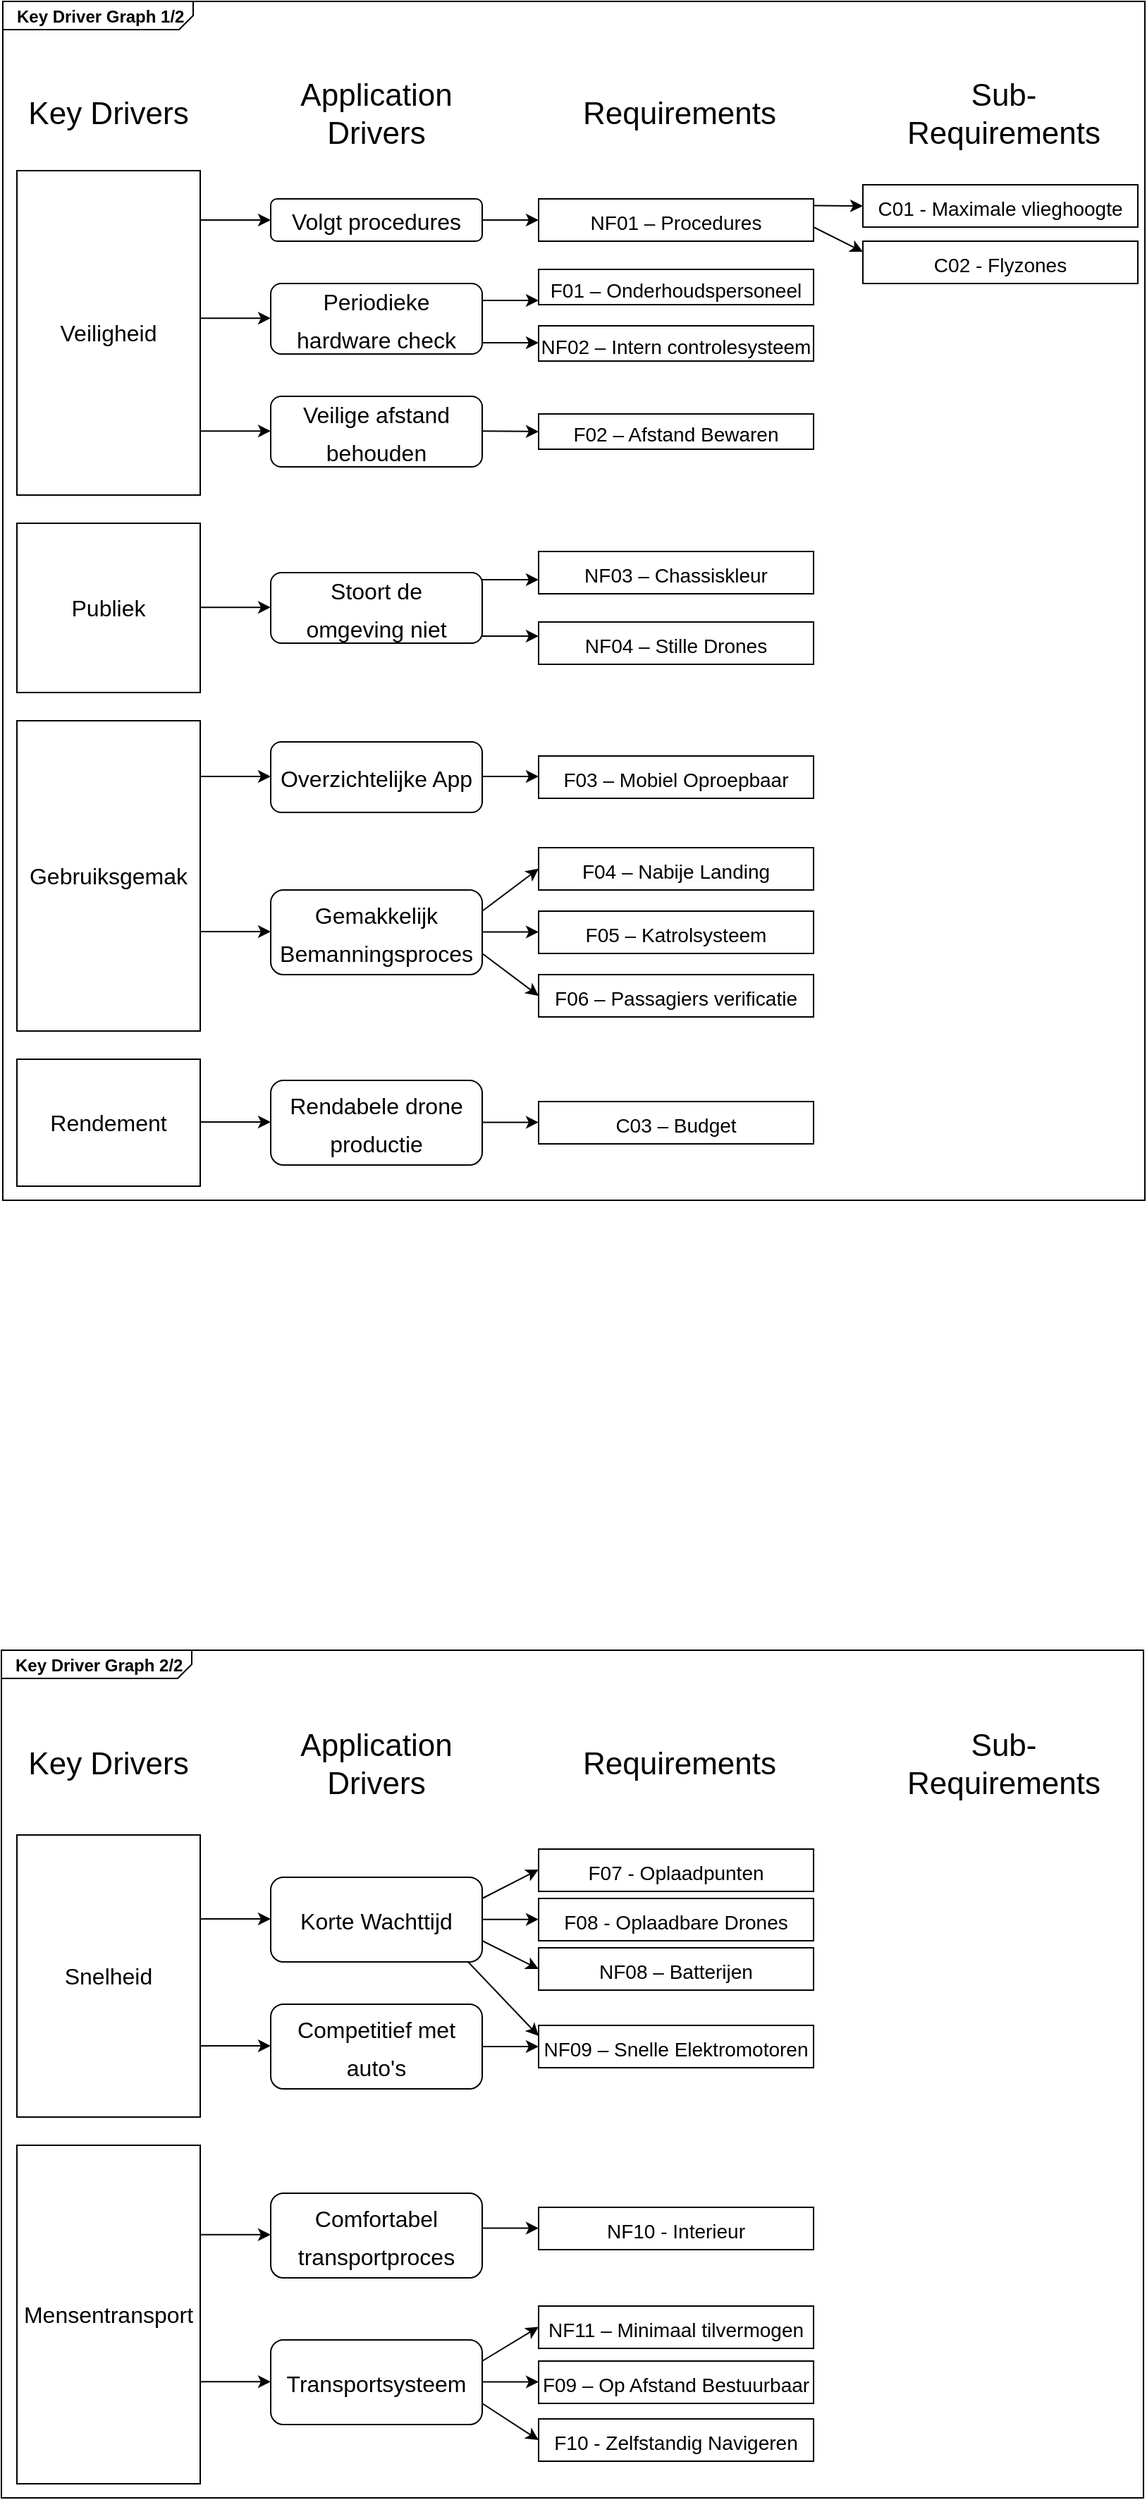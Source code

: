 <mxfile version="14.4.8" type="device"><diagram id="pJFDUfZUZtoUKSCAOG6n" name="Page-1"><mxGraphModel dx="1185" dy="588" grid="1" gridSize="10" guides="1" tooltips="1" connect="1" arrows="1" fold="1" page="1" pageScale="1" pageWidth="827" pageHeight="1169" math="0" shadow="0"><root><mxCell id="0"/><mxCell id="1" parent="0"/><mxCell id="VRCcoFqGgoED8w-FiLaM-70" value="&lt;p style=&quot;margin: 0px ; margin-top: 4px ; margin-left: 10px ; text-align: left&quot;&gt;&lt;b&gt;Key Driver Graph 2/2&lt;/b&gt;&lt;/p&gt;" style="html=1;shape=mxgraph.sysml.package;align=left;spacingLeft=5;verticalAlign=top;spacingTop=-3;labelX=135;html=1;overflow=fill;" parent="1" vertex="1"><mxGeometry x="9" y="1179" width="810" height="601" as="geometry"/></mxCell><mxCell id="VRCcoFqGgoED8w-FiLaM-1" value="&lt;p style=&quot;margin: 0px ; margin-top: 4px ; margin-left: 10px ; text-align: left&quot;&gt;&lt;b&gt;Key Driver Graph 1/2&lt;/b&gt;&lt;/p&gt;" style="html=1;shape=mxgraph.sysml.package;align=left;spacingLeft=5;verticalAlign=top;spacingTop=-3;labelX=135;html=1;overflow=fill;" parent="1" vertex="1"><mxGeometry x="10" y="10" width="810" height="850" as="geometry"/></mxCell><mxCell id="VRCcoFqGgoED8w-FiLaM-2" value="&lt;font style=&quot;font-size: 16px&quot;&gt;Veiligheid&lt;/font&gt;" style="rounded=0;whiteSpace=wrap;html=1;" parent="1" vertex="1"><mxGeometry x="20" y="130" width="130" height="230" as="geometry"/></mxCell><mxCell id="VRCcoFqGgoED8w-FiLaM-3" value="Key Drivers" style="text;html=1;strokeColor=none;fillColor=none;align=center;verticalAlign=middle;whiteSpace=wrap;rounded=0;fontSize=22;" parent="1" vertex="1"><mxGeometry x="25" y="80" width="120" height="20" as="geometry"/></mxCell><mxCell id="VRCcoFqGgoED8w-FiLaM-4" value="Application Drivers" style="text;html=1;strokeColor=none;fillColor=none;align=center;verticalAlign=middle;whiteSpace=wrap;rounded=0;fontSize=22;" parent="1" vertex="1"><mxGeometry x="215" y="80" width="120" height="20" as="geometry"/></mxCell><mxCell id="VRCcoFqGgoED8w-FiLaM-5" value="Requirements" style="text;html=1;strokeColor=none;fillColor=none;align=center;verticalAlign=middle;whiteSpace=wrap;rounded=0;fontSize=22;" parent="1" vertex="1"><mxGeometry x="430" y="80" width="120" height="20" as="geometry"/></mxCell><mxCell id="VRCcoFqGgoED8w-FiLaM-6" value="&lt;font style=&quot;font-size: 16px&quot;&gt;Volgt procedures&lt;/font&gt;" style="rounded=1;whiteSpace=wrap;html=1;fontSize=22;" parent="1" vertex="1"><mxGeometry x="200" y="150" width="150" height="30" as="geometry"/></mxCell><mxCell id="VRCcoFqGgoED8w-FiLaM-7" value="&lt;font style=&quot;font-size: 16px&quot;&gt;Periodieke &lt;br&gt;hardware check&lt;/font&gt;" style="rounded=1;whiteSpace=wrap;html=1;fontSize=22;" parent="1" vertex="1"><mxGeometry x="200" y="210" width="150" height="50" as="geometry"/></mxCell><mxCell id="VRCcoFqGgoED8w-FiLaM-9" value="&lt;span style=&quot;line-height: 107%&quot;&gt;&lt;font style=&quot;font-size: 14px&quot;&gt;NF01 – Procedures&lt;/font&gt;&lt;/span&gt;" style="rounded=0;whiteSpace=wrap;html=1;fontSize=22;" parent="1" vertex="1"><mxGeometry x="390" y="150" width="195" height="30" as="geometry"/></mxCell><mxCell id="VRCcoFqGgoED8w-FiLaM-10" value="&lt;span style=&quot;line-height: 107%&quot;&gt;&lt;font style=&quot;font-size: 14px&quot;&gt;F01 – Onderhoudspersoneel&lt;/font&gt;&lt;/span&gt;" style="rounded=0;whiteSpace=wrap;html=1;fontSize=22;" parent="1" vertex="1"><mxGeometry x="390" y="200" width="195" height="25" as="geometry"/></mxCell><mxCell id="VRCcoFqGgoED8w-FiLaM-11" value="&lt;font style=&quot;font-size: 16px&quot;&gt;Publiek&lt;/font&gt;" style="rounded=0;whiteSpace=wrap;html=1;" parent="1" vertex="1"><mxGeometry x="20" y="380" width="130" height="120" as="geometry"/></mxCell><mxCell id="VRCcoFqGgoED8w-FiLaM-12" value="&lt;font style=&quot;font-size: 16px&quot;&gt;Stoort de &lt;br&gt;omgeving niet&lt;/font&gt;" style="rounded=1;whiteSpace=wrap;html=1;fontSize=22;" parent="1" vertex="1"><mxGeometry x="200" y="415" width="150" height="50" as="geometry"/></mxCell><mxCell id="VRCcoFqGgoED8w-FiLaM-13" value="&lt;font style=&quot;font-size: 16px&quot;&gt;Veilige afstand behouden&lt;/font&gt;" style="rounded=1;whiteSpace=wrap;html=1;fontSize=22;" parent="1" vertex="1"><mxGeometry x="200" y="290" width="150" height="50" as="geometry"/></mxCell><mxCell id="VRCcoFqGgoED8w-FiLaM-14" value="&lt;span style=&quot;line-height: 107%&quot;&gt;&lt;font style=&quot;font-size: 14px&quot;&gt;F02 – Afstand Bewaren&lt;/font&gt;&lt;/span&gt;" style="rounded=0;whiteSpace=wrap;html=1;fontSize=22;" parent="1" vertex="1"><mxGeometry x="390" y="302.5" width="195" height="25" as="geometry"/></mxCell><mxCell id="VRCcoFqGgoED8w-FiLaM-15" value="&lt;span style=&quot;line-height: 107%&quot;&gt;&lt;font style=&quot;font-size: 14px&quot;&gt;NF03 – Chassiskleur&lt;/font&gt;&lt;/span&gt;" style="rounded=0;whiteSpace=wrap;html=1;fontSize=22;" parent="1" vertex="1"><mxGeometry x="390" y="400" width="195" height="30" as="geometry"/></mxCell><mxCell id="VRCcoFqGgoED8w-FiLaM-16" value="&lt;span style=&quot;line-height: 107%&quot;&gt;&lt;font style=&quot;font-size: 14px&quot;&gt;NF04 – Stille Drones&lt;/font&gt;&lt;/span&gt;" style="rounded=0;whiteSpace=wrap;html=1;fontSize=22;" parent="1" vertex="1"><mxGeometry x="390" y="450" width="195" height="30" as="geometry"/></mxCell><mxCell id="VRCcoFqGgoED8w-FiLaM-18" value="&lt;font style=&quot;font-size: 16px&quot;&gt;Gebruiksgemak&lt;/font&gt;" style="rounded=0;whiteSpace=wrap;html=1;" parent="1" vertex="1"><mxGeometry x="20" y="520" width="130" height="220" as="geometry"/></mxCell><mxCell id="VRCcoFqGgoED8w-FiLaM-19" value="Sub-Requirements" style="text;html=1;strokeColor=none;fillColor=none;align=center;verticalAlign=middle;whiteSpace=wrap;rounded=0;fontSize=22;" parent="1" vertex="1"><mxGeometry x="660" y="80" width="120" height="20" as="geometry"/></mxCell><mxCell id="VRCcoFqGgoED8w-FiLaM-20" value="&lt;span style=&quot;line-height: 107%&quot;&gt;&lt;font style=&quot;font-size: 14px&quot;&gt;C01 - Maximale vlieghoogte&lt;/font&gt;&lt;/span&gt;" style="rounded=0;whiteSpace=wrap;html=1;fontSize=22;" parent="1" vertex="1"><mxGeometry x="620" y="140" width="195" height="30" as="geometry"/></mxCell><mxCell id="VRCcoFqGgoED8w-FiLaM-21" value="&lt;span style=&quot;line-height: 107%&quot;&gt;&lt;font style=&quot;font-size: 14px&quot;&gt;C02 - Flyzones&lt;/font&gt;&lt;/span&gt;" style="rounded=0;whiteSpace=wrap;html=1;fontSize=22;" parent="1" vertex="1"><mxGeometry x="620" y="180" width="195" height="30" as="geometry"/></mxCell><mxCell id="VRCcoFqGgoED8w-FiLaM-22" value="" style="endArrow=classic;html=1;fontSize=22;entryX=0;entryY=0.5;entryDx=0;entryDy=0;" parent="1" target="VRCcoFqGgoED8w-FiLaM-6" edge="1"><mxGeometry width="50" height="50" relative="1" as="geometry"><mxPoint x="150" y="165" as="sourcePoint"/><mxPoint x="250" y="140" as="targetPoint"/></mxGeometry></mxCell><mxCell id="VRCcoFqGgoED8w-FiLaM-23" value="" style="endArrow=classic;html=1;fontSize=22;" parent="1" edge="1"><mxGeometry width="50" height="50" relative="1" as="geometry"><mxPoint x="350" y="165" as="sourcePoint"/><mxPoint x="390" y="165" as="targetPoint"/></mxGeometry></mxCell><mxCell id="VRCcoFqGgoED8w-FiLaM-24" value="" style="endArrow=classic;html=1;fontSize=22;" parent="1" edge="1"><mxGeometry width="50" height="50" relative="1" as="geometry"><mxPoint x="585" y="154.76" as="sourcePoint"/><mxPoint x="620" y="155" as="targetPoint"/></mxGeometry></mxCell><mxCell id="VRCcoFqGgoED8w-FiLaM-25" value="" style="endArrow=classic;html=1;fontSize=22;entryX=0;entryY=0.25;entryDx=0;entryDy=0;" parent="1" target="VRCcoFqGgoED8w-FiLaM-21" edge="1"><mxGeometry width="50" height="50" relative="1" as="geometry"><mxPoint x="585" y="170" as="sourcePoint"/><mxPoint x="635" y="170" as="targetPoint"/></mxGeometry></mxCell><mxCell id="VRCcoFqGgoED8w-FiLaM-26" value="" style="endArrow=classic;html=1;fontSize=22;entryX=0;entryY=0.5;entryDx=0;entryDy=0;" parent="1" edge="1"><mxGeometry width="50" height="50" relative="1" as="geometry"><mxPoint x="150" y="234.58" as="sourcePoint"/><mxPoint x="200" y="234.58" as="targetPoint"/></mxGeometry></mxCell><mxCell id="VRCcoFqGgoED8w-FiLaM-27" value="" style="endArrow=classic;html=1;fontSize=22;entryX=0;entryY=0.5;entryDx=0;entryDy=0;" parent="1" edge="1"><mxGeometry width="50" height="50" relative="1" as="geometry"><mxPoint x="150" y="314.58" as="sourcePoint"/><mxPoint x="200" y="314.58" as="targetPoint"/></mxGeometry></mxCell><mxCell id="VRCcoFqGgoED8w-FiLaM-28" value="" style="endArrow=classic;html=1;fontSize=22;entryX=0;entryY=0.5;entryDx=0;entryDy=0;" parent="1" edge="1"><mxGeometry width="50" height="50" relative="1" as="geometry"><mxPoint x="150" y="439.58" as="sourcePoint"/><mxPoint x="200" y="439.58" as="targetPoint"/></mxGeometry></mxCell><mxCell id="VRCcoFqGgoED8w-FiLaM-29" value="" style="endArrow=classic;html=1;fontSize=22;" parent="1" edge="1"><mxGeometry width="50" height="50" relative="1" as="geometry"><mxPoint x="350" y="314.58" as="sourcePoint"/><mxPoint x="390" y="315" as="targetPoint"/></mxGeometry></mxCell><mxCell id="VRCcoFqGgoED8w-FiLaM-31" value="" style="endArrow=classic;html=1;fontSize=22;" parent="1" edge="1"><mxGeometry width="50" height="50" relative="1" as="geometry"><mxPoint x="350" y="420" as="sourcePoint"/><mxPoint x="390" y="420" as="targetPoint"/></mxGeometry></mxCell><mxCell id="VRCcoFqGgoED8w-FiLaM-32" value="" style="endArrow=classic;html=1;fontSize=22;" parent="1" edge="1"><mxGeometry width="50" height="50" relative="1" as="geometry"><mxPoint x="350" y="460" as="sourcePoint"/><mxPoint x="390" y="460" as="targetPoint"/></mxGeometry></mxCell><mxCell id="VRCcoFqGgoED8w-FiLaM-33" value="&lt;font style=&quot;font-size: 16px&quot;&gt;Overzichtelijke App&lt;/font&gt;" style="rounded=1;whiteSpace=wrap;html=1;fontSize=22;" parent="1" vertex="1"><mxGeometry x="200" y="535" width="150" height="50" as="geometry"/></mxCell><mxCell id="VRCcoFqGgoED8w-FiLaM-34" value="&lt;font style=&quot;font-size: 16px&quot;&gt;Gemakkelijk&lt;br&gt;Bemanningsproces&lt;br&gt;&lt;/font&gt;" style="rounded=1;whiteSpace=wrap;html=1;fontSize=22;" parent="1" vertex="1"><mxGeometry x="200" y="640" width="150" height="60" as="geometry"/></mxCell><mxCell id="VRCcoFqGgoED8w-FiLaM-35" value="&lt;span style=&quot;line-height: 107%&quot;&gt;&lt;font style=&quot;font-size: 14px&quot;&gt;F03 – Mobiel Oproepbaar&lt;/font&gt;&lt;/span&gt;" style="rounded=0;whiteSpace=wrap;html=1;fontSize=22;" parent="1" vertex="1"><mxGeometry x="390" y="545" width="195" height="30" as="geometry"/></mxCell><mxCell id="VRCcoFqGgoED8w-FiLaM-36" value="&lt;span style=&quot;line-height: 107%&quot;&gt;&lt;font style=&quot;font-size: 14px&quot;&gt;F04 – Nabije Landing&lt;/font&gt;&lt;/span&gt;" style="rounded=0;whiteSpace=wrap;html=1;fontSize=22;" parent="1" vertex="1"><mxGeometry x="390" y="610" width="195" height="30" as="geometry"/></mxCell><mxCell id="VRCcoFqGgoED8w-FiLaM-37" value="&lt;span style=&quot;line-height: 107%&quot;&gt;&lt;font style=&quot;font-size: 14px&quot;&gt;F05 – Katrolsysteem&lt;/font&gt;&lt;/span&gt;" style="rounded=0;whiteSpace=wrap;html=1;fontSize=22;" parent="1" vertex="1"><mxGeometry x="390" y="655" width="195" height="30" as="geometry"/></mxCell><mxCell id="VRCcoFqGgoED8w-FiLaM-38" value="&lt;span style=&quot;line-height: 107%&quot;&gt;&lt;font style=&quot;font-size: 14px&quot;&gt;F06 – Passagiers verificatie&lt;/font&gt;&lt;/span&gt;" style="rounded=0;whiteSpace=wrap;html=1;fontSize=22;" parent="1" vertex="1"><mxGeometry x="390" y="700" width="195" height="30" as="geometry"/></mxCell><mxCell id="VRCcoFqGgoED8w-FiLaM-39" value="" style="endArrow=classic;html=1;fontSize=22;entryX=0;entryY=0.5;entryDx=0;entryDy=0;" parent="1" edge="1"><mxGeometry width="50" height="50" relative="1" as="geometry"><mxPoint x="150" y="559.5" as="sourcePoint"/><mxPoint x="200" y="559.5" as="targetPoint"/></mxGeometry></mxCell><mxCell id="VRCcoFqGgoED8w-FiLaM-40" value="" style="endArrow=classic;html=1;fontSize=22;entryX=0;entryY=0.5;entryDx=0;entryDy=0;" parent="1" edge="1"><mxGeometry width="50" height="50" relative="1" as="geometry"><mxPoint x="150" y="669.5" as="sourcePoint"/><mxPoint x="200" y="669.5" as="targetPoint"/></mxGeometry></mxCell><mxCell id="VRCcoFqGgoED8w-FiLaM-42" value="" style="endArrow=classic;html=1;fontSize=22;" parent="1" edge="1"><mxGeometry width="50" height="50" relative="1" as="geometry"><mxPoint x="350" y="559.5" as="sourcePoint"/><mxPoint x="390" y="559.5" as="targetPoint"/></mxGeometry></mxCell><mxCell id="VRCcoFqGgoED8w-FiLaM-43" value="" style="endArrow=classic;html=1;fontSize=22;exitX=1;exitY=0.25;exitDx=0;exitDy=0;" parent="1" source="VRCcoFqGgoED8w-FiLaM-34" edge="1"><mxGeometry width="50" height="50" relative="1" as="geometry"><mxPoint x="350" y="624.9" as="sourcePoint"/><mxPoint x="390" y="624.9" as="targetPoint"/></mxGeometry></mxCell><mxCell id="VRCcoFqGgoED8w-FiLaM-44" value="" style="endArrow=classic;html=1;fontSize=22;" parent="1" edge="1"><mxGeometry width="50" height="50" relative="1" as="geometry"><mxPoint x="350" y="669.8" as="sourcePoint"/><mxPoint x="390" y="669.8" as="targetPoint"/></mxGeometry></mxCell><mxCell id="VRCcoFqGgoED8w-FiLaM-45" value="" style="endArrow=classic;html=1;fontSize=22;entryX=0;entryY=0.5;entryDx=0;entryDy=0;" parent="1" target="VRCcoFqGgoED8w-FiLaM-38" edge="1"><mxGeometry width="50" height="50" relative="1" as="geometry"><mxPoint x="350" y="685" as="sourcePoint"/><mxPoint x="390" y="685" as="targetPoint"/></mxGeometry></mxCell><mxCell id="VRCcoFqGgoED8w-FiLaM-46" value="&lt;font style=&quot;font-size: 16px&quot;&gt;Rendement&lt;/font&gt;" style="rounded=0;whiteSpace=wrap;html=1;" parent="1" vertex="1"><mxGeometry x="20" y="760" width="130" height="90" as="geometry"/></mxCell><mxCell id="VRCcoFqGgoED8w-FiLaM-47" value="&lt;font style=&quot;font-size: 16px&quot;&gt;Snelheid&lt;/font&gt;" style="rounded=0;whiteSpace=wrap;html=1;" parent="1" vertex="1"><mxGeometry x="20" y="1310" width="130" height="200" as="geometry"/></mxCell><mxCell id="VRCcoFqGgoED8w-FiLaM-48" value="&lt;font style=&quot;font-size: 16px&quot;&gt;Mensentransport&lt;/font&gt;" style="rounded=0;whiteSpace=wrap;html=1;" parent="1" vertex="1"><mxGeometry x="20" y="1530" width="130" height="240" as="geometry"/></mxCell><mxCell id="VRCcoFqGgoED8w-FiLaM-49" value="&lt;font style=&quot;font-size: 16px&quot;&gt;Rendabele drone productie&lt;br&gt;&lt;/font&gt;" style="rounded=1;whiteSpace=wrap;html=1;fontSize=22;" parent="1" vertex="1"><mxGeometry x="200" y="775" width="150" height="60" as="geometry"/></mxCell><mxCell id="VRCcoFqGgoED8w-FiLaM-52" value="&lt;span style=&quot;line-height: 107%&quot;&gt;&lt;font style=&quot;font-size: 14px&quot;&gt;C03 – Budget&lt;/font&gt;&lt;/span&gt;" style="rounded=0;whiteSpace=wrap;html=1;fontSize=22;" parent="1" vertex="1"><mxGeometry x="390" y="790" width="195" height="30" as="geometry"/></mxCell><mxCell id="VRCcoFqGgoED8w-FiLaM-54" value="&lt;font style=&quot;font-size: 16px&quot;&gt;Competitief met auto's&lt;br&gt;&lt;/font&gt;" style="rounded=1;whiteSpace=wrap;html=1;fontSize=22;" parent="1" vertex="1"><mxGeometry x="200" y="1430" width="150" height="60" as="geometry"/></mxCell><mxCell id="VRCcoFqGgoED8w-FiLaM-55" value="&lt;span style=&quot;font-size: 14px&quot;&gt;F08 - Oplaadbare Drones&lt;/span&gt;" style="rounded=0;whiteSpace=wrap;html=1;fontSize=22;" parent="1" vertex="1"><mxGeometry x="390" y="1355" width="195" height="30" as="geometry"/></mxCell><mxCell id="VRCcoFqGgoED8w-FiLaM-57" value="&lt;span style=&quot;font-size: 14px&quot;&gt;F07 - Oplaadpunten&lt;/span&gt;" style="rounded=0;whiteSpace=wrap;html=1;fontSize=22;" parent="1" vertex="1"><mxGeometry x="390" y="1320" width="195" height="30" as="geometry"/></mxCell><mxCell id="VRCcoFqGgoED8w-FiLaM-59" value="&lt;font style=&quot;font-size: 16px&quot;&gt;Korte Wachttijd&lt;br&gt;&lt;/font&gt;" style="rounded=1;whiteSpace=wrap;html=1;fontSize=22;" parent="1" vertex="1"><mxGeometry x="200" y="1340" width="150" height="60" as="geometry"/></mxCell><mxCell id="VRCcoFqGgoED8w-FiLaM-62" value="" style="endArrow=classic;html=1;fontSize=22;" parent="1" edge="1"><mxGeometry width="50" height="50" relative="1" as="geometry"><mxPoint x="350" y="222" as="sourcePoint"/><mxPoint x="390" y="222" as="targetPoint"/></mxGeometry></mxCell><mxCell id="VRCcoFqGgoED8w-FiLaM-63" value="&lt;span style=&quot;line-height: 107%&quot;&gt;&lt;font style=&quot;font-size: 14px&quot;&gt;NF02 – Intern controlesysteem&lt;/font&gt;&lt;/span&gt;" style="rounded=0;whiteSpace=wrap;html=1;fontSize=22;" parent="1" vertex="1"><mxGeometry x="390" y="240" width="195" height="25" as="geometry"/></mxCell><mxCell id="VRCcoFqGgoED8w-FiLaM-64" value="" style="endArrow=classic;html=1;fontSize=22;entryX=0;entryY=0.5;entryDx=0;entryDy=0;" parent="1" edge="1"><mxGeometry width="50" height="50" relative="1" as="geometry"><mxPoint x="150" y="804.5" as="sourcePoint"/><mxPoint x="200" y="804.5" as="targetPoint"/></mxGeometry></mxCell><mxCell id="VRCcoFqGgoED8w-FiLaM-68" value="" style="endArrow=classic;html=1;fontSize=22;" parent="1" edge="1"><mxGeometry width="50" height="50" relative="1" as="geometry"><mxPoint x="350" y="804.71" as="sourcePoint"/><mxPoint x="390" y="804.71" as="targetPoint"/></mxGeometry></mxCell><mxCell id="VRCcoFqGgoED8w-FiLaM-75" value="Key Drivers" style="text;html=1;strokeColor=none;fillColor=none;align=center;verticalAlign=middle;whiteSpace=wrap;rounded=0;fontSize=22;" parent="1" vertex="1"><mxGeometry x="25" y="1250" width="120" height="20" as="geometry"/></mxCell><mxCell id="VRCcoFqGgoED8w-FiLaM-76" value="Application Drivers" style="text;html=1;strokeColor=none;fillColor=none;align=center;verticalAlign=middle;whiteSpace=wrap;rounded=0;fontSize=22;" parent="1" vertex="1"><mxGeometry x="215" y="1250" width="120" height="20" as="geometry"/></mxCell><mxCell id="VRCcoFqGgoED8w-FiLaM-77" value="Requirements" style="text;html=1;strokeColor=none;fillColor=none;align=center;verticalAlign=middle;whiteSpace=wrap;rounded=0;fontSize=22;" parent="1" vertex="1"><mxGeometry x="430" y="1250" width="120" height="20" as="geometry"/></mxCell><mxCell id="VRCcoFqGgoED8w-FiLaM-78" value="Sub-Requirements" style="text;html=1;strokeColor=none;fillColor=none;align=center;verticalAlign=middle;whiteSpace=wrap;rounded=0;fontSize=22;" parent="1" vertex="1"><mxGeometry x="660" y="1250" width="120" height="20" as="geometry"/></mxCell><mxCell id="VRCcoFqGgoED8w-FiLaM-80" value="&lt;span style=&quot;font-size: 14px&quot;&gt;NF09 – Snelle Elektromotoren&lt;/span&gt;" style="rounded=0;whiteSpace=wrap;html=1;fontSize=22;" parent="1" vertex="1"><mxGeometry x="390" y="1445" width="195" height="30" as="geometry"/></mxCell><mxCell id="VRCcoFqGgoED8w-FiLaM-81" value="" style="endArrow=classic;html=1;fontSize=22;entryX=0;entryY=0.5;entryDx=0;entryDy=0;" parent="1" edge="1"><mxGeometry width="50" height="50" relative="1" as="geometry"><mxPoint x="150" y="1369.5" as="sourcePoint"/><mxPoint x="200" y="1369.5" as="targetPoint"/></mxGeometry></mxCell><mxCell id="VRCcoFqGgoED8w-FiLaM-82" value="" style="endArrow=classic;html=1;fontSize=22;entryX=0;entryY=0.5;entryDx=0;entryDy=0;" parent="1" edge="1"><mxGeometry width="50" height="50" relative="1" as="geometry"><mxPoint x="150" y="1459.5" as="sourcePoint"/><mxPoint x="200" y="1459.5" as="targetPoint"/></mxGeometry></mxCell><mxCell id="VRCcoFqGgoED8w-FiLaM-83" value="" style="endArrow=classic;html=1;fontSize=22;exitX=1;exitY=0.25;exitDx=0;exitDy=0;" parent="1" source="VRCcoFqGgoED8w-FiLaM-59" edge="1"><mxGeometry width="50" height="50" relative="1" as="geometry"><mxPoint x="350" y="1334.5" as="sourcePoint"/><mxPoint x="390" y="1334.5" as="targetPoint"/></mxGeometry></mxCell><mxCell id="VRCcoFqGgoED8w-FiLaM-84" value="" style="endArrow=classic;html=1;fontSize=22;" parent="1" edge="1"><mxGeometry width="50" height="50" relative="1" as="geometry"><mxPoint x="350" y="1369.83" as="sourcePoint"/><mxPoint x="390" y="1369.83" as="targetPoint"/></mxGeometry></mxCell><mxCell id="VRCcoFqGgoED8w-FiLaM-85" value="" style="endArrow=classic;html=1;fontSize=22;entryX=0;entryY=0.25;entryDx=0;entryDy=0;" parent="1" target="VRCcoFqGgoED8w-FiLaM-80" edge="1"><mxGeometry width="50" height="50" relative="1" as="geometry"><mxPoint x="340" y="1400" as="sourcePoint"/><mxPoint x="390" y="1390" as="targetPoint"/></mxGeometry></mxCell><mxCell id="VRCcoFqGgoED8w-FiLaM-86" value="" style="endArrow=classic;html=1;fontSize=22;exitX=1;exitY=0.5;exitDx=0;exitDy=0;entryX=0;entryY=0.5;entryDx=0;entryDy=0;" parent="1" source="VRCcoFqGgoED8w-FiLaM-54" target="VRCcoFqGgoED8w-FiLaM-80" edge="1"><mxGeometry width="50" height="50" relative="1" as="geometry"><mxPoint x="350" y="1489.66" as="sourcePoint"/><mxPoint x="390" y="1489.66" as="targetPoint"/></mxGeometry></mxCell><mxCell id="VRCcoFqGgoED8w-FiLaM-87" value="&lt;font style=&quot;font-size: 16px&quot;&gt;Comfortabel transportproces&lt;br&gt;&lt;/font&gt;" style="rounded=1;whiteSpace=wrap;html=1;fontSize=22;" parent="1" vertex="1"><mxGeometry x="200" y="1564" width="150" height="60" as="geometry"/></mxCell><mxCell id="VRCcoFqGgoED8w-FiLaM-88" value="&lt;font style=&quot;font-size: 16px&quot;&gt;Transportsysteem&lt;br&gt;&lt;/font&gt;" style="rounded=1;whiteSpace=wrap;html=1;fontSize=22;" parent="1" vertex="1"><mxGeometry x="200" y="1668" width="150" height="60" as="geometry"/></mxCell><mxCell id="VRCcoFqGgoED8w-FiLaM-89" value="&lt;span style=&quot;font-size: 14px&quot;&gt;F09 – Op Afstand Bestuurbaar&lt;/span&gt;" style="rounded=0;whiteSpace=wrap;html=1;fontSize=22;" parent="1" vertex="1"><mxGeometry x="390" y="1683" width="195" height="30" as="geometry"/></mxCell><mxCell id="VRCcoFqGgoED8w-FiLaM-90" value="&lt;span style=&quot;font-size: 14px&quot;&gt;NF11 – Minimaal tilvermogen&lt;/span&gt;" style="rounded=0;whiteSpace=wrap;html=1;fontSize=22;" parent="1" vertex="1"><mxGeometry x="390" y="1644" width="195" height="30" as="geometry"/></mxCell><mxCell id="VRCcoFqGgoED8w-FiLaM-92" value="&lt;span style=&quot;font-size: 14px&quot;&gt;F10 - Zelfstandig Navigeren&lt;/span&gt;" style="rounded=0;whiteSpace=wrap;html=1;fontSize=22;" parent="1" vertex="1"><mxGeometry x="390" y="1724" width="195" height="30" as="geometry"/></mxCell><mxCell id="VRCcoFqGgoED8w-FiLaM-93" value="&lt;span style=&quot;font-size: 14px&quot;&gt;NF10 - Interieur&lt;/span&gt;" style="rounded=0;whiteSpace=wrap;html=1;fontSize=22;" parent="1" vertex="1"><mxGeometry x="390" y="1574" width="195" height="30" as="geometry"/></mxCell><mxCell id="VRCcoFqGgoED8w-FiLaM-94" value="" style="endArrow=classic;html=1;fontSize=22;entryX=0;entryY=0.5;entryDx=0;entryDy=0;" parent="1" edge="1"><mxGeometry width="50" height="50" relative="1" as="geometry"><mxPoint x="150" y="1593.41" as="sourcePoint"/><mxPoint x="200" y="1593.41" as="targetPoint"/></mxGeometry></mxCell><mxCell id="VRCcoFqGgoED8w-FiLaM-95" value="" style="endArrow=classic;html=1;fontSize=22;" parent="1" edge="1"><mxGeometry width="50" height="50" relative="1" as="geometry"><mxPoint x="350" y="1697.8" as="sourcePoint"/><mxPoint x="390" y="1697.8" as="targetPoint"/></mxGeometry></mxCell><mxCell id="VRCcoFqGgoED8w-FiLaM-96" value="" style="endArrow=classic;html=1;fontSize=22;" parent="1" edge="1"><mxGeometry width="50" height="50" relative="1" as="geometry"><mxPoint x="350" y="1588.8" as="sourcePoint"/><mxPoint x="390" y="1588.8" as="targetPoint"/></mxGeometry></mxCell><mxCell id="VRCcoFqGgoED8w-FiLaM-97" value="" style="endArrow=classic;html=1;fontSize=22;exitX=1;exitY=0.25;exitDx=0;exitDy=0;" parent="1" source="VRCcoFqGgoED8w-FiLaM-88" edge="1"><mxGeometry width="50" height="50" relative="1" as="geometry"><mxPoint x="350" y="1658.8" as="sourcePoint"/><mxPoint x="390" y="1658.8" as="targetPoint"/></mxGeometry></mxCell><mxCell id="VRCcoFqGgoED8w-FiLaM-98" value="" style="endArrow=classic;html=1;fontSize=22;entryX=0;entryY=0.5;entryDx=0;entryDy=0;" parent="1" target="VRCcoFqGgoED8w-FiLaM-92" edge="1"><mxGeometry width="50" height="50" relative="1" as="geometry"><mxPoint x="350" y="1713.0" as="sourcePoint"/><mxPoint x="390" y="1713.0" as="targetPoint"/></mxGeometry></mxCell><mxCell id="VRCcoFqGgoED8w-FiLaM-99" value="" style="endArrow=classic;html=1;fontSize=22;entryX=0;entryY=0.5;entryDx=0;entryDy=0;" parent="1" edge="1"><mxGeometry width="50" height="50" relative="1" as="geometry"><mxPoint x="150" y="1697.66" as="sourcePoint"/><mxPoint x="200" y="1697.66" as="targetPoint"/></mxGeometry></mxCell><mxCell id="JMy-kzOg9O0tq-2zg2Fr-3" value="" style="endArrow=classic;html=1;fontSize=22;" parent="1" edge="1"><mxGeometry width="50" height="50" relative="1" as="geometry"><mxPoint x="350" y="252" as="sourcePoint"/><mxPoint x="390" y="252" as="targetPoint"/></mxGeometry></mxCell><mxCell id="-xhAxRZY9LXti44DlboR-1" value="&lt;span style=&quot;line-height: 107%&quot;&gt;&lt;font style=&quot;font-size: 14px&quot;&gt;NF08 – Batterijen&lt;/font&gt;&lt;/span&gt;" style="rounded=0;whiteSpace=wrap;html=1;fontSize=22;" vertex="1" parent="1"><mxGeometry x="390" y="1390" width="195" height="30" as="geometry"/></mxCell><mxCell id="-xhAxRZY9LXti44DlboR-4" value="" style="endArrow=classic;html=1;fontSize=22;exitX=1;exitY=0.75;exitDx=0;exitDy=0;entryX=0;entryY=0.5;entryDx=0;entryDy=0;" edge="1" parent="1" source="VRCcoFqGgoED8w-FiLaM-59" target="-xhAxRZY9LXti44DlboR-1"><mxGeometry width="50" height="50" relative="1" as="geometry"><mxPoint x="360" y="1365" as="sourcePoint"/><mxPoint x="400" y="1344.5" as="targetPoint"/></mxGeometry></mxCell></root></mxGraphModel></diagram></mxfile>